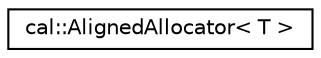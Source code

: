 digraph "Graphical Class Hierarchy"
{
  edge [fontname="Helvetica",fontsize="10",labelfontname="Helvetica",labelfontsize="10"];
  node [fontname="Helvetica",fontsize="10",shape=record];
  rankdir="LR";
  Node1 [label="cal::AlignedAllocator\< T \>",height=0.2,width=0.4,color="black", fillcolor="white", style="filled",URL="$classcal_1_1_aligned_allocator.html",tooltip="Allocator that can be used with STL containers. "];
}
